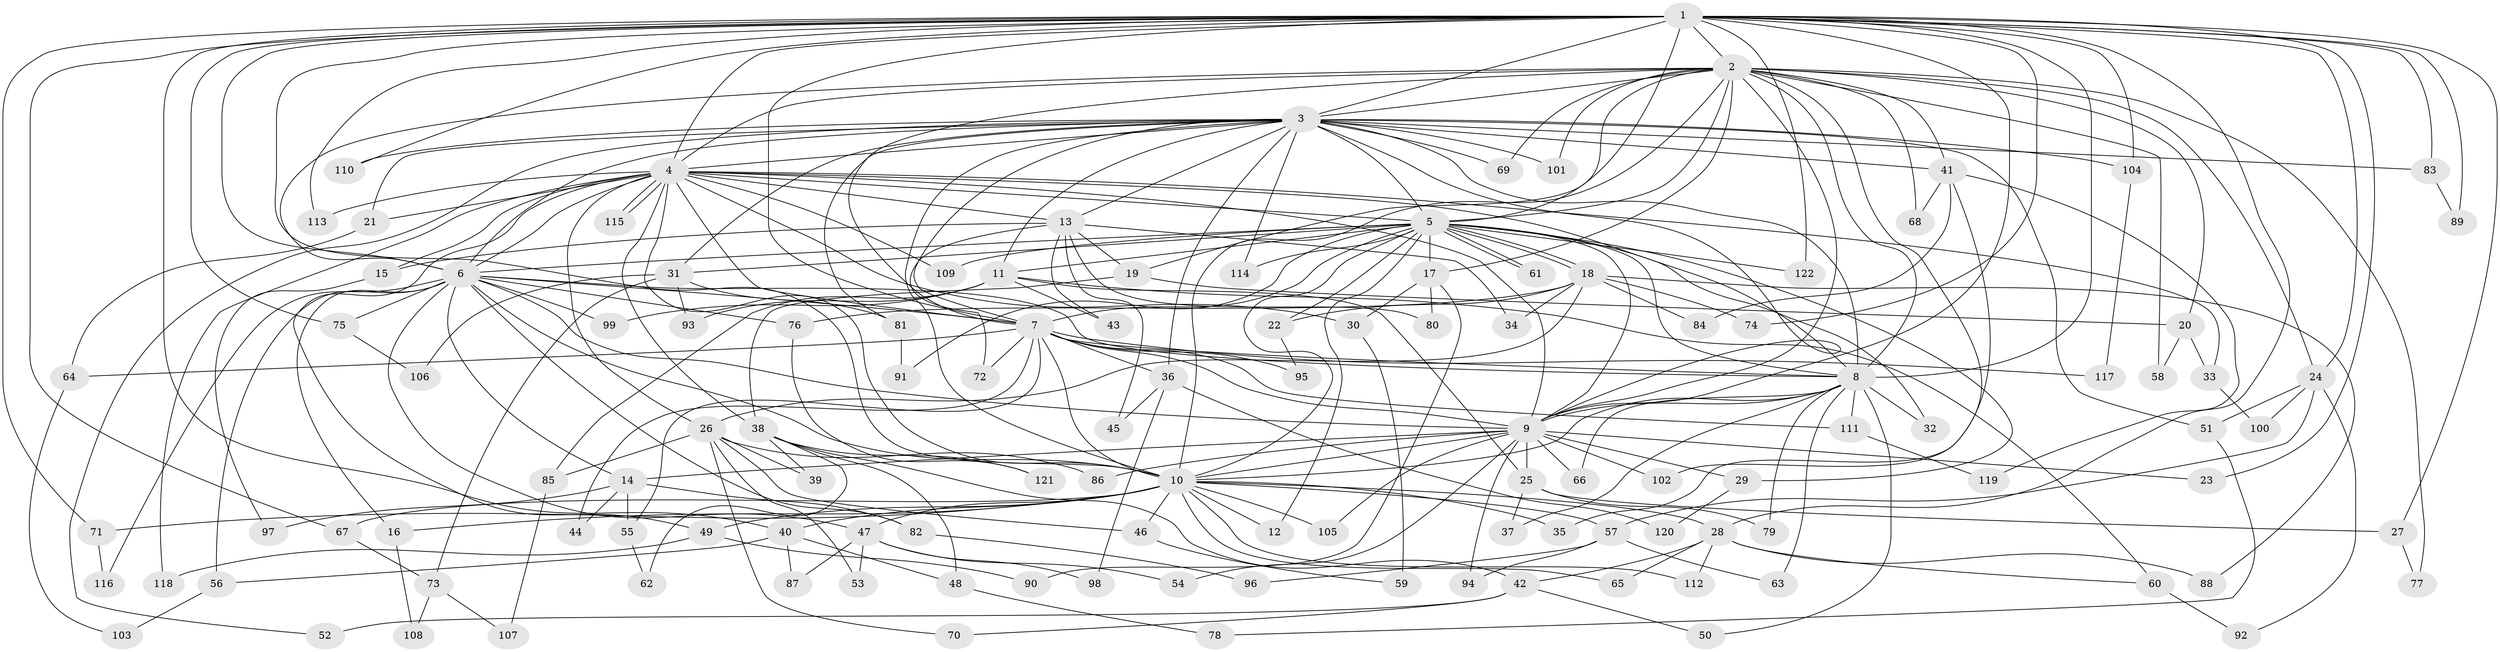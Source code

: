 // coarse degree distribution, {24: 0.022222222222222223, 18: 0.022222222222222223, 27: 0.011111111111111112, 19: 0.011111111111111112, 22: 0.011111111111111112, 15: 0.011111111111111112, 25: 0.011111111111111112, 7: 0.022222222222222223, 2: 0.4888888888888889, 6: 0.06666666666666667, 3: 0.2, 8: 0.03333333333333333, 4: 0.022222222222222223, 5: 0.05555555555555555, 1: 0.011111111111111112}
// Generated by graph-tools (version 1.1) at 2025/41/03/06/25 10:41:36]
// undirected, 122 vertices, 269 edges
graph export_dot {
graph [start="1"]
  node [color=gray90,style=filled];
  1;
  2;
  3;
  4;
  5;
  6;
  7;
  8;
  9;
  10;
  11;
  12;
  13;
  14;
  15;
  16;
  17;
  18;
  19;
  20;
  21;
  22;
  23;
  24;
  25;
  26;
  27;
  28;
  29;
  30;
  31;
  32;
  33;
  34;
  35;
  36;
  37;
  38;
  39;
  40;
  41;
  42;
  43;
  44;
  45;
  46;
  47;
  48;
  49;
  50;
  51;
  52;
  53;
  54;
  55;
  56;
  57;
  58;
  59;
  60;
  61;
  62;
  63;
  64;
  65;
  66;
  67;
  68;
  69;
  70;
  71;
  72;
  73;
  74;
  75;
  76;
  77;
  78;
  79;
  80;
  81;
  82;
  83;
  84;
  85;
  86;
  87;
  88;
  89;
  90;
  91;
  92;
  93;
  94;
  95;
  96;
  97;
  98;
  99;
  100;
  101;
  102;
  103;
  104;
  105;
  106;
  107;
  108;
  109;
  110;
  111;
  112;
  113;
  114;
  115;
  116;
  117;
  118;
  119;
  120;
  121;
  122;
  1 -- 2;
  1 -- 3;
  1 -- 4;
  1 -- 5;
  1 -- 6;
  1 -- 7;
  1 -- 8;
  1 -- 9;
  1 -- 10;
  1 -- 23;
  1 -- 24;
  1 -- 27;
  1 -- 28;
  1 -- 40;
  1 -- 67;
  1 -- 71;
  1 -- 74;
  1 -- 75;
  1 -- 83;
  1 -- 89;
  1 -- 104;
  1 -- 110;
  1 -- 113;
  1 -- 122;
  2 -- 3;
  2 -- 4;
  2 -- 5;
  2 -- 6;
  2 -- 7;
  2 -- 8;
  2 -- 9;
  2 -- 10;
  2 -- 17;
  2 -- 19;
  2 -- 20;
  2 -- 24;
  2 -- 35;
  2 -- 41;
  2 -- 58;
  2 -- 68;
  2 -- 69;
  2 -- 77;
  2 -- 101;
  3 -- 4;
  3 -- 5;
  3 -- 6;
  3 -- 7;
  3 -- 8;
  3 -- 9;
  3 -- 10;
  3 -- 11;
  3 -- 13;
  3 -- 21;
  3 -- 31;
  3 -- 36;
  3 -- 41;
  3 -- 51;
  3 -- 52;
  3 -- 69;
  3 -- 81;
  3 -- 83;
  3 -- 101;
  3 -- 104;
  3 -- 110;
  3 -- 114;
  4 -- 5;
  4 -- 6;
  4 -- 7;
  4 -- 8;
  4 -- 9;
  4 -- 10;
  4 -- 13;
  4 -- 15;
  4 -- 21;
  4 -- 26;
  4 -- 30;
  4 -- 33;
  4 -- 38;
  4 -- 49;
  4 -- 109;
  4 -- 113;
  4 -- 115;
  4 -- 115;
  4 -- 118;
  5 -- 6;
  5 -- 7;
  5 -- 8;
  5 -- 9;
  5 -- 10;
  5 -- 11;
  5 -- 12;
  5 -- 17;
  5 -- 18;
  5 -- 18;
  5 -- 22;
  5 -- 29;
  5 -- 31;
  5 -- 32;
  5 -- 61;
  5 -- 61;
  5 -- 91;
  5 -- 109;
  5 -- 114;
  5 -- 122;
  6 -- 7;
  6 -- 8;
  6 -- 9;
  6 -- 10;
  6 -- 14;
  6 -- 16;
  6 -- 47;
  6 -- 56;
  6 -- 75;
  6 -- 76;
  6 -- 82;
  6 -- 99;
  6 -- 116;
  7 -- 8;
  7 -- 9;
  7 -- 10;
  7 -- 36;
  7 -- 44;
  7 -- 55;
  7 -- 64;
  7 -- 72;
  7 -- 95;
  7 -- 111;
  7 -- 117;
  8 -- 9;
  8 -- 10;
  8 -- 32;
  8 -- 37;
  8 -- 50;
  8 -- 63;
  8 -- 66;
  8 -- 79;
  8 -- 111;
  9 -- 10;
  9 -- 14;
  9 -- 23;
  9 -- 25;
  9 -- 29;
  9 -- 54;
  9 -- 66;
  9 -- 86;
  9 -- 94;
  9 -- 102;
  9 -- 105;
  10 -- 12;
  10 -- 16;
  10 -- 28;
  10 -- 35;
  10 -- 40;
  10 -- 46;
  10 -- 47;
  10 -- 49;
  10 -- 57;
  10 -- 65;
  10 -- 67;
  10 -- 71;
  10 -- 105;
  10 -- 112;
  11 -- 25;
  11 -- 43;
  11 -- 60;
  11 -- 85;
  11 -- 93;
  11 -- 99;
  13 -- 15;
  13 -- 19;
  13 -- 34;
  13 -- 43;
  13 -- 45;
  13 -- 72;
  13 -- 80;
  14 -- 44;
  14 -- 55;
  14 -- 82;
  14 -- 97;
  15 -- 97;
  16 -- 108;
  17 -- 30;
  17 -- 80;
  17 -- 90;
  18 -- 22;
  18 -- 26;
  18 -- 34;
  18 -- 74;
  18 -- 76;
  18 -- 84;
  18 -- 88;
  19 -- 20;
  19 -- 38;
  20 -- 33;
  20 -- 58;
  21 -- 64;
  22 -- 95;
  24 -- 51;
  24 -- 57;
  24 -- 92;
  24 -- 100;
  25 -- 27;
  25 -- 37;
  25 -- 79;
  26 -- 39;
  26 -- 46;
  26 -- 53;
  26 -- 70;
  26 -- 85;
  26 -- 86;
  27 -- 77;
  28 -- 42;
  28 -- 60;
  28 -- 65;
  28 -- 88;
  28 -- 112;
  29 -- 120;
  30 -- 59;
  31 -- 73;
  31 -- 81;
  31 -- 93;
  31 -- 106;
  33 -- 100;
  36 -- 45;
  36 -- 98;
  36 -- 120;
  38 -- 39;
  38 -- 42;
  38 -- 48;
  38 -- 62;
  38 -- 121;
  40 -- 48;
  40 -- 56;
  40 -- 87;
  41 -- 68;
  41 -- 84;
  41 -- 102;
  41 -- 119;
  42 -- 50;
  42 -- 52;
  42 -- 70;
  46 -- 59;
  47 -- 53;
  47 -- 54;
  47 -- 87;
  47 -- 98;
  48 -- 78;
  49 -- 90;
  49 -- 118;
  51 -- 78;
  55 -- 62;
  56 -- 103;
  57 -- 63;
  57 -- 94;
  57 -- 96;
  60 -- 92;
  64 -- 103;
  67 -- 73;
  71 -- 116;
  73 -- 107;
  73 -- 108;
  75 -- 106;
  76 -- 121;
  81 -- 91;
  82 -- 96;
  83 -- 89;
  85 -- 107;
  104 -- 117;
  111 -- 119;
}
